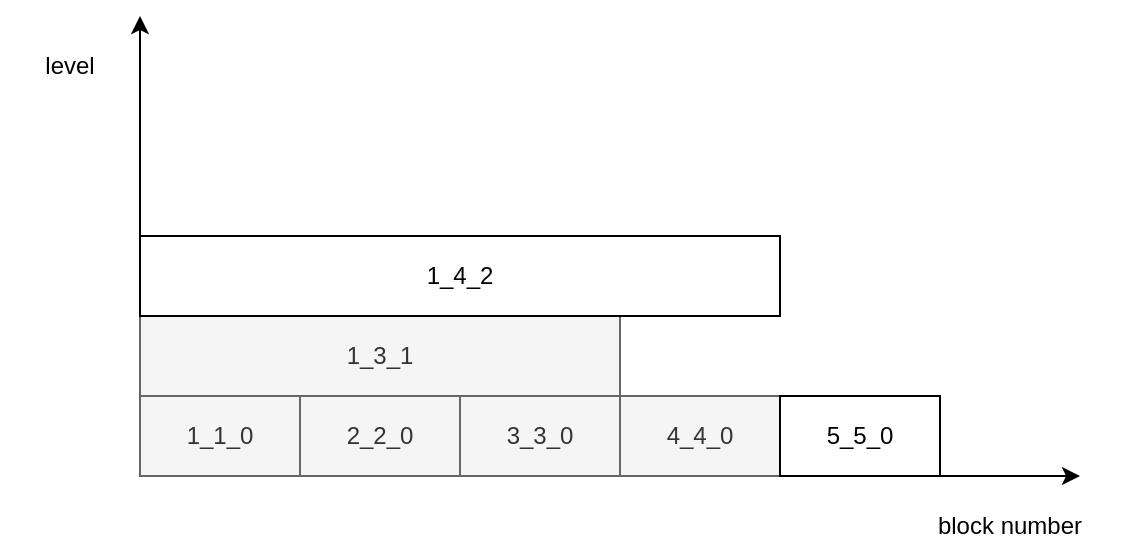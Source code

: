 <mxfile version="16.4.0" type="device"><diagram id="0lCcrhcrvGQ9gNp2CsW_" name="Page-1"><mxGraphModel dx="946" dy="597" grid="1" gridSize="10" guides="1" tooltips="1" connect="1" arrows="1" fold="1" page="1" pageScale="1" pageWidth="850" pageHeight="1100" math="0" shadow="0"><root><mxCell id="0"/><mxCell id="1" parent="0"/><mxCell id="eAVy9I_QqT78vvkbsWgk-2" value="" style="endArrow=classic;html=1;rounded=0;" edge="1" parent="1"><mxGeometry width="50" height="50" relative="1" as="geometry"><mxPoint x="160" y="320" as="sourcePoint"/><mxPoint x="160" y="90" as="targetPoint"/></mxGeometry></mxCell><mxCell id="eAVy9I_QqT78vvkbsWgk-3" value="" style="endArrow=classic;html=1;rounded=0;" edge="1" parent="1"><mxGeometry width="50" height="50" relative="1" as="geometry"><mxPoint x="160" y="320" as="sourcePoint"/><mxPoint x="630" y="320" as="targetPoint"/></mxGeometry></mxCell><mxCell id="eAVy9I_QqT78vvkbsWgk-4" value="block number" style="text;html=1;strokeColor=none;fillColor=none;align=center;verticalAlign=middle;whiteSpace=wrap;rounded=0;" vertex="1" parent="1"><mxGeometry x="530" y="330" width="130" height="30" as="geometry"/></mxCell><mxCell id="eAVy9I_QqT78vvkbsWgk-5" value="level" style="text;html=1;strokeColor=none;fillColor=none;align=center;verticalAlign=middle;whiteSpace=wrap;rounded=0;" vertex="1" parent="1"><mxGeometry x="90" y="100" width="70" height="30" as="geometry"/></mxCell><mxCell id="eAVy9I_QqT78vvkbsWgk-6" value="1_1_0" style="rounded=0;whiteSpace=wrap;html=1;fillColor=#f5f5f5;fontColor=#333333;strokeColor=#666666;" vertex="1" parent="1"><mxGeometry x="160" y="280" width="80" height="40" as="geometry"/></mxCell><mxCell id="eAVy9I_QqT78vvkbsWgk-7" value="2_2_0" style="rounded=0;whiteSpace=wrap;html=1;fillColor=#f5f5f5;fontColor=#333333;strokeColor=#666666;" vertex="1" parent="1"><mxGeometry x="240" y="280" width="80" height="40" as="geometry"/></mxCell><mxCell id="eAVy9I_QqT78vvkbsWgk-8" value="3_3_0" style="rounded=0;whiteSpace=wrap;html=1;fillColor=#f5f5f5;fontColor=#333333;strokeColor=#666666;" vertex="1" parent="1"><mxGeometry x="320" y="280" width="80" height="40" as="geometry"/></mxCell><mxCell id="eAVy9I_QqT78vvkbsWgk-9" value="4_4_0" style="rounded=0;whiteSpace=wrap;html=1;fillColor=#f5f5f5;fontColor=#333333;strokeColor=#666666;" vertex="1" parent="1"><mxGeometry x="400" y="280" width="80" height="40" as="geometry"/></mxCell><mxCell id="eAVy9I_QqT78vvkbsWgk-10" value="5_5_0" style="rounded=0;whiteSpace=wrap;html=1;" vertex="1" parent="1"><mxGeometry x="480" y="280" width="80" height="40" as="geometry"/></mxCell><mxCell id="eAVy9I_QqT78vvkbsWgk-11" value="1_3_1" style="rounded=0;whiteSpace=wrap;html=1;fillColor=#f5f5f5;strokeColor=#666666;fontColor=#333333;" vertex="1" parent="1"><mxGeometry x="160" y="240" width="240" height="40" as="geometry"/></mxCell><mxCell id="eAVy9I_QqT78vvkbsWgk-14" value="1_4_2" style="rounded=0;whiteSpace=wrap;html=1;strokeColor=default;strokeWidth=1;" vertex="1" parent="1"><mxGeometry x="160" y="200" width="320" height="40" as="geometry"/></mxCell></root></mxGraphModel></diagram></mxfile>